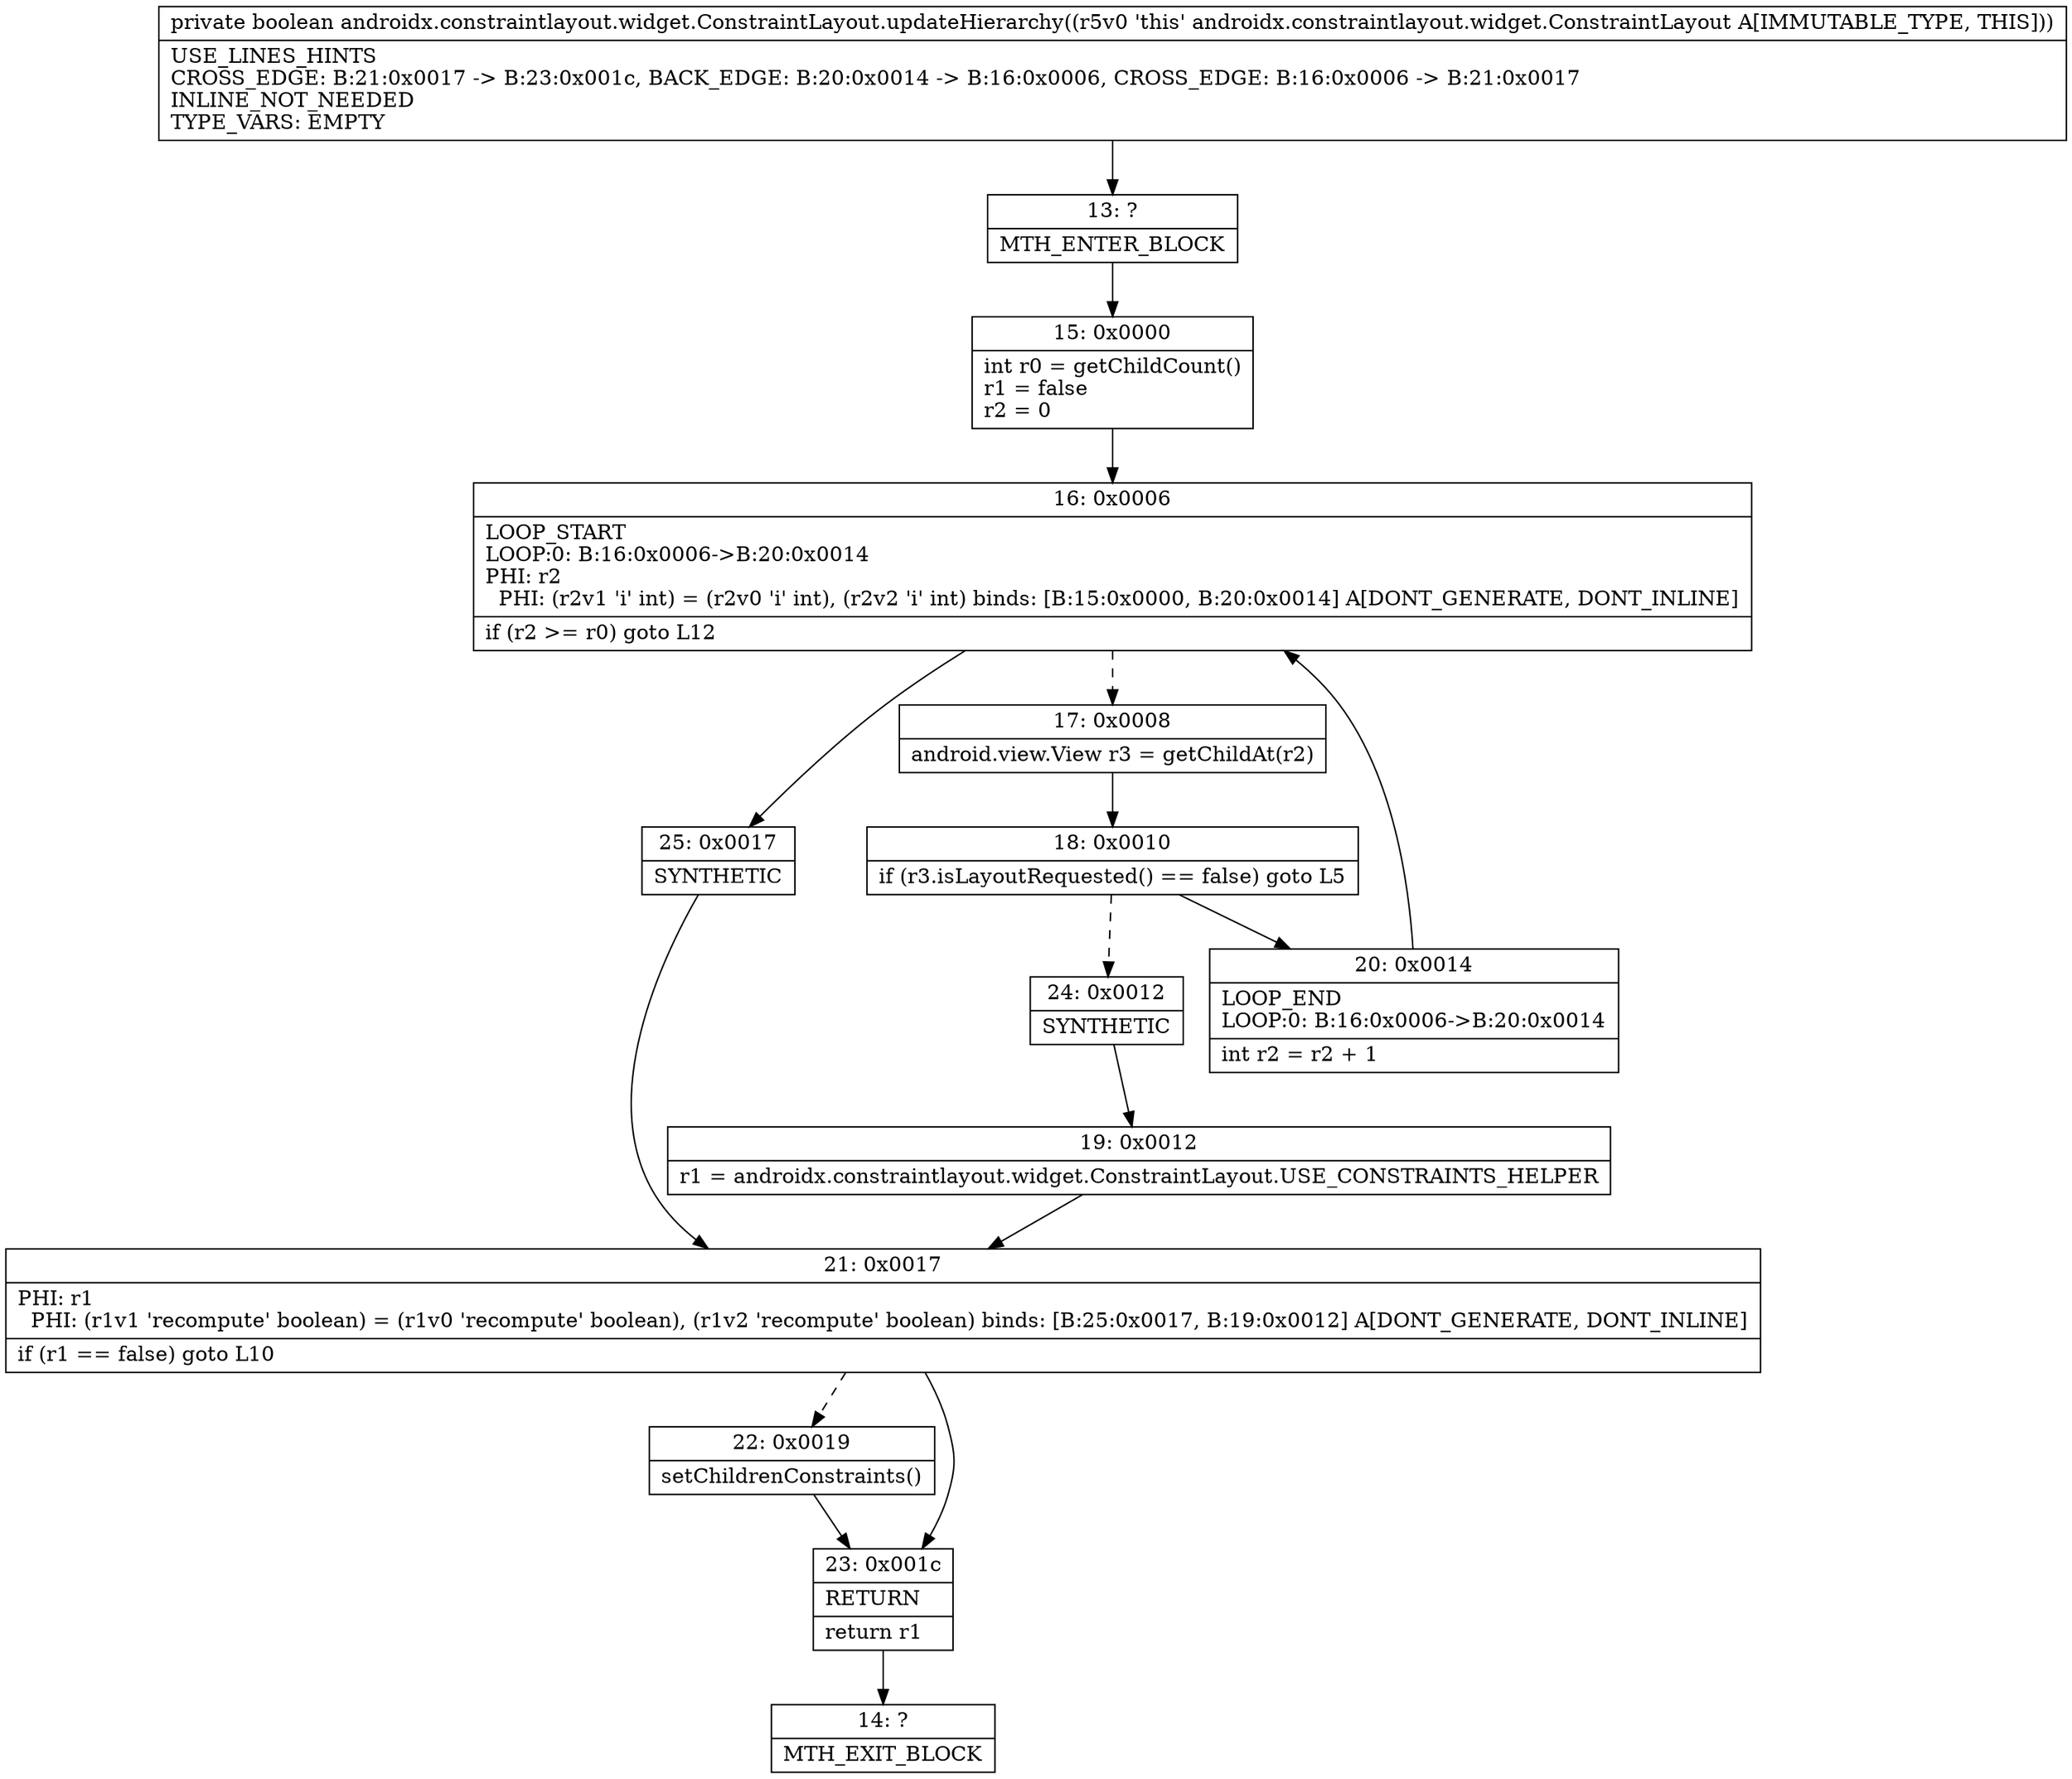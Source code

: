 digraph "CFG forandroidx.constraintlayout.widget.ConstraintLayout.updateHierarchy()Z" {
Node_13 [shape=record,label="{13\:\ ?|MTH_ENTER_BLOCK\l}"];
Node_15 [shape=record,label="{15\:\ 0x0000|int r0 = getChildCount()\lr1 = false\lr2 = 0\l}"];
Node_16 [shape=record,label="{16\:\ 0x0006|LOOP_START\lLOOP:0: B:16:0x0006\-\>B:20:0x0014\lPHI: r2 \l  PHI: (r2v1 'i' int) = (r2v0 'i' int), (r2v2 'i' int) binds: [B:15:0x0000, B:20:0x0014] A[DONT_GENERATE, DONT_INLINE]\l|if (r2 \>= r0) goto L12\l}"];
Node_17 [shape=record,label="{17\:\ 0x0008|android.view.View r3 = getChildAt(r2)\l}"];
Node_18 [shape=record,label="{18\:\ 0x0010|if (r3.isLayoutRequested() == false) goto L5\l}"];
Node_20 [shape=record,label="{20\:\ 0x0014|LOOP_END\lLOOP:0: B:16:0x0006\-\>B:20:0x0014\l|int r2 = r2 + 1\l}"];
Node_24 [shape=record,label="{24\:\ 0x0012|SYNTHETIC\l}"];
Node_19 [shape=record,label="{19\:\ 0x0012|r1 = androidx.constraintlayout.widget.ConstraintLayout.USE_CONSTRAINTS_HELPER\l}"];
Node_21 [shape=record,label="{21\:\ 0x0017|PHI: r1 \l  PHI: (r1v1 'recompute' boolean) = (r1v0 'recompute' boolean), (r1v2 'recompute' boolean) binds: [B:25:0x0017, B:19:0x0012] A[DONT_GENERATE, DONT_INLINE]\l|if (r1 == false) goto L10\l}"];
Node_22 [shape=record,label="{22\:\ 0x0019|setChildrenConstraints()\l}"];
Node_23 [shape=record,label="{23\:\ 0x001c|RETURN\l|return r1\l}"];
Node_14 [shape=record,label="{14\:\ ?|MTH_EXIT_BLOCK\l}"];
Node_25 [shape=record,label="{25\:\ 0x0017|SYNTHETIC\l}"];
MethodNode[shape=record,label="{private boolean androidx.constraintlayout.widget.ConstraintLayout.updateHierarchy((r5v0 'this' androidx.constraintlayout.widget.ConstraintLayout A[IMMUTABLE_TYPE, THIS]))  | USE_LINES_HINTS\lCROSS_EDGE: B:21:0x0017 \-\> B:23:0x001c, BACK_EDGE: B:20:0x0014 \-\> B:16:0x0006, CROSS_EDGE: B:16:0x0006 \-\> B:21:0x0017\lINLINE_NOT_NEEDED\lTYPE_VARS: EMPTY\l}"];
MethodNode -> Node_13;Node_13 -> Node_15;
Node_15 -> Node_16;
Node_16 -> Node_17[style=dashed];
Node_16 -> Node_25;
Node_17 -> Node_18;
Node_18 -> Node_20;
Node_18 -> Node_24[style=dashed];
Node_20 -> Node_16;
Node_24 -> Node_19;
Node_19 -> Node_21;
Node_21 -> Node_22[style=dashed];
Node_21 -> Node_23;
Node_22 -> Node_23;
Node_23 -> Node_14;
Node_25 -> Node_21;
}

